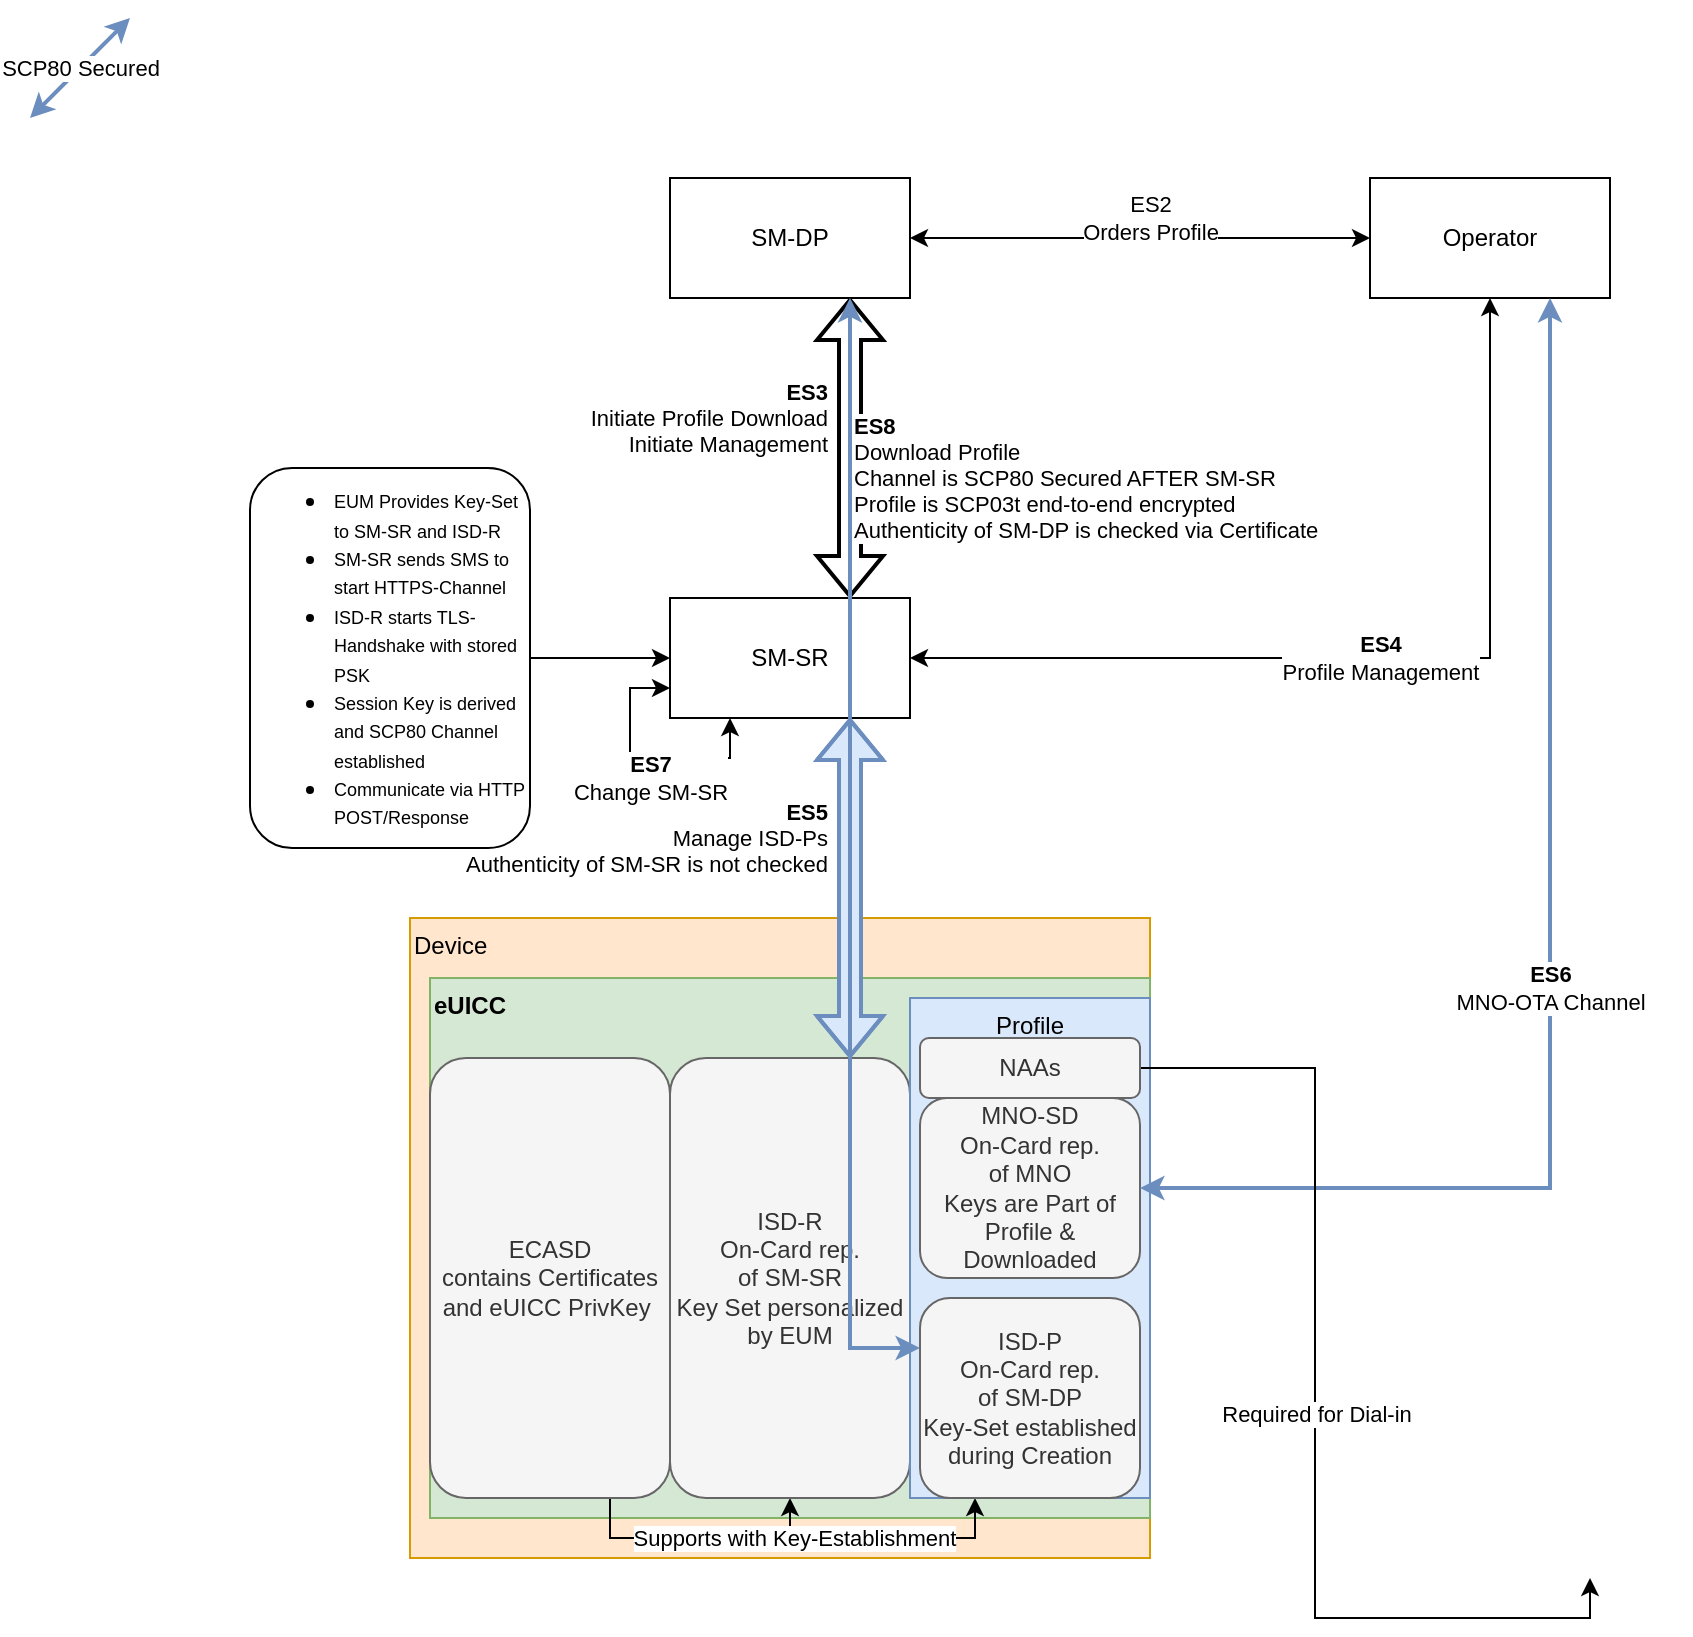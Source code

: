 <mxfile version="17.4.6" type="github">
  <diagram id="QQGfE8T_0_qTIBGh_q0m" name="Page-1">
    <mxGraphModel dx="1220" dy="1112" grid="1" gridSize="10" guides="1" tooltips="1" connect="1" arrows="1" fold="1" page="1" pageScale="1" pageWidth="850" pageHeight="1100" math="0" shadow="0">
      <root>
        <mxCell id="0" />
        <mxCell id="1" parent="0" />
        <mxCell id="Zc0bt-CZmAqfDHOWrtF3-1" value="Device" style="rounded=0;whiteSpace=wrap;html=1;fillColor=#ffe6cc;strokeColor=#d79b00;verticalAlign=top;align=left;" parent="1" vertex="1">
          <mxGeometry x="210" y="470" width="370" height="320" as="geometry" />
        </mxCell>
        <mxCell id="Zc0bt-CZmAqfDHOWrtF3-2" value="ES2&lt;br&gt;Orders Profile" style="edgeStyle=orthogonalEdgeStyle;rounded=0;orthogonalLoop=1;jettySize=auto;html=1;exitX=1;exitY=0.5;exitDx=0;exitDy=0;startArrow=classic;startFill=1;" parent="1" source="-lQ-ry36EHElyneKfI74-1" target="-lQ-ry36EHElyneKfI74-4" edge="1">
          <mxGeometry x="0.043" y="10" relative="1" as="geometry">
            <mxPoint as="offset" />
          </mxGeometry>
        </mxCell>
        <mxCell id="-lQ-ry36EHElyneKfI74-1" value="SM-DP" style="rounded=0;whiteSpace=wrap;html=1;" parent="1" vertex="1">
          <mxGeometry x="340" y="100" width="120" height="60" as="geometry" />
        </mxCell>
        <mxCell id="-lQ-ry36EHElyneKfI74-3" value="eUICC" style="rounded=0;whiteSpace=wrap;html=1;verticalAlign=top;fillColor=#d5e8d4;strokeColor=#82b366;align=left;fontStyle=1" parent="1" vertex="1">
          <mxGeometry x="220" y="500" width="360" height="270" as="geometry" />
        </mxCell>
        <mxCell id="Zc0bt-CZmAqfDHOWrtF3-5" value="&lt;b&gt;ES4&lt;/b&gt;&lt;br&gt;Profile Management" style="edgeStyle=orthogonalEdgeStyle;rounded=0;orthogonalLoop=1;jettySize=auto;html=1;exitX=0.5;exitY=1;exitDx=0;exitDy=0;entryX=1;entryY=0.5;entryDx=0;entryDy=0;startArrow=classic;startFill=1;" parent="1" source="-lQ-ry36EHElyneKfI74-4" target="-lQ-ry36EHElyneKfI74-2" edge="1">
          <mxGeometry relative="1" as="geometry" />
        </mxCell>
        <mxCell id="-lQ-ry36EHElyneKfI74-4" value="Operator" style="rounded=0;whiteSpace=wrap;html=1;" parent="1" vertex="1">
          <mxGeometry x="690" y="100" width="120" height="60" as="geometry" />
        </mxCell>
        <mxCell id="Zc0bt-CZmAqfDHOWrtF3-6" value="&lt;b&gt;ES3&lt;/b&gt;&lt;br&gt;Initiate Profile Download&lt;br&gt;Initiate Management" style="edgeStyle=orthogonalEdgeStyle;rounded=0;orthogonalLoop=1;jettySize=auto;html=1;exitX=0.75;exitY=0;exitDx=0;exitDy=0;entryX=0.75;entryY=1;entryDx=0;entryDy=0;startArrow=classic;startFill=1;align=right;shape=flexArrow;fillColor=none;strokeWidth=2;" parent="1" source="-lQ-ry36EHElyneKfI74-2" target="-lQ-ry36EHElyneKfI74-1" edge="1">
          <mxGeometry x="0.2" y="10" relative="1" as="geometry">
            <mxPoint as="offset" />
          </mxGeometry>
        </mxCell>
        <mxCell id="-lQ-ry36EHElyneKfI74-2" value="SM-SR" style="rounded=0;whiteSpace=wrap;html=1;" parent="1" vertex="1">
          <mxGeometry x="340" y="310" width="120" height="60" as="geometry" />
        </mxCell>
        <mxCell id="-lQ-ry36EHElyneKfI74-17" style="edgeStyle=orthogonalEdgeStyle;rounded=0;orthogonalLoop=1;jettySize=auto;html=1;exitX=0.75;exitY=1;exitDx=0;exitDy=0;entryX=0.5;entryY=1;entryDx=0;entryDy=0;fontSize=9;startArrow=none;startFill=0;" parent="1" source="-lQ-ry36EHElyneKfI74-5" target="-lQ-ry36EHElyneKfI74-6" edge="1">
          <mxGeometry relative="1" as="geometry" />
        </mxCell>
        <mxCell id="-lQ-ry36EHElyneKfI74-18" value="&lt;font style=&quot;font-size: 11px&quot;&gt;Supports with Key-Establishment&lt;/font&gt;" style="edgeStyle=orthogonalEdgeStyle;rounded=0;orthogonalLoop=1;jettySize=auto;html=1;exitX=0.75;exitY=1;exitDx=0;exitDy=0;entryX=0.25;entryY=1;entryDx=0;entryDy=0;fontSize=9;startArrow=none;startFill=0;" parent="1" source="-lQ-ry36EHElyneKfI74-5" target="-lQ-ry36EHElyneKfI74-7" edge="1">
          <mxGeometry relative="1" as="geometry" />
        </mxCell>
        <mxCell id="-lQ-ry36EHElyneKfI74-5" value="ECASD&lt;br&gt;contains Certificates and eUICC PrivKey&amp;nbsp;" style="rounded=1;whiteSpace=wrap;html=1;fillColor=#f5f5f5;fontColor=#333333;strokeColor=#666666;" parent="1" vertex="1">
          <mxGeometry x="220" y="540" width="120" height="220" as="geometry" />
        </mxCell>
        <mxCell id="-lQ-ry36EHElyneKfI74-12" value="&lt;b&gt;ES5&lt;/b&gt;&lt;br&gt;Manage ISD-Ps&lt;br&gt;Authenticity of SM-SR is not checked" style="edgeStyle=orthogonalEdgeStyle;rounded=0;orthogonalLoop=1;jettySize=auto;html=1;exitX=0.75;exitY=0;exitDx=0;exitDy=0;entryX=0.75;entryY=1;entryDx=0;entryDy=0;startArrow=classic;startFill=1;strokeWidth=2;fillColor=#dae8fc;strokeColor=#6c8ebf;shape=flexArrow;align=right;" parent="1" source="-lQ-ry36EHElyneKfI74-6" target="-lQ-ry36EHElyneKfI74-2" edge="1">
          <mxGeometry x="0.294" y="10" relative="1" as="geometry">
            <Array as="points">
              <mxPoint x="430" y="460" />
              <mxPoint x="430" y="460" />
            </Array>
            <mxPoint as="offset" />
          </mxGeometry>
        </mxCell>
        <mxCell id="-lQ-ry36EHElyneKfI74-6" value="ISD-R&lt;br&gt;On-Card rep. &lt;br&gt;of SM-SR&lt;br&gt;Key Set personalized by EUM" style="rounded=1;whiteSpace=wrap;html=1;fillColor=#f5f5f5;fontColor=#333333;strokeColor=#666666;" parent="1" vertex="1">
          <mxGeometry x="340" y="540" width="120" height="220" as="geometry" />
        </mxCell>
        <mxCell id="-lQ-ry36EHElyneKfI74-11" value="Profile" style="rounded=0;whiteSpace=wrap;html=1;verticalAlign=top;fillColor=#dae8fc;strokeColor=#6c8ebf;" parent="1" vertex="1">
          <mxGeometry x="460" y="510" width="120" height="250" as="geometry" />
        </mxCell>
        <mxCell id="-lQ-ry36EHElyneKfI74-16" value="&lt;font style=&quot;font-size: 11px&quot;&gt;&lt;b&gt;ES8&lt;/b&gt;&lt;br&gt;Download Profile&lt;br&gt;Channel is &lt;/font&gt;&lt;font style=&quot;font-size: 11px&quot;&gt;&lt;font style=&quot;font-size: 11px&quot;&gt;S&lt;/font&gt;CP80 Secured AFTER SM-SR&lt;br&gt;Profile is SCP03t end-to-end encrypted&lt;br&gt;Authenticity of SM-DP is checked via Certificate&lt;br&gt;&lt;/font&gt;" style="edgeStyle=orthogonalEdgeStyle;rounded=0;orthogonalLoop=1;jettySize=auto;html=1;exitX=0.75;exitY=1;exitDx=0;exitDy=0;entryX=0;entryY=0.25;entryDx=0;entryDy=0;fontSize=9;startArrow=classic;startFill=1;align=left;fillColor=#dae8fc;strokeColor=#6c8ebf;strokeWidth=2;" parent="1" source="-lQ-ry36EHElyneKfI74-1" target="-lQ-ry36EHElyneKfI74-7" edge="1">
          <mxGeometry x="-0.679" relative="1" as="geometry">
            <Array as="points">
              <mxPoint x="430" y="685" />
            </Array>
            <mxPoint as="offset" />
          </mxGeometry>
        </mxCell>
        <mxCell id="-lQ-ry36EHElyneKfI74-7" value="ISD-P&lt;br&gt;On-Card rep. &lt;br&gt;of SM-DP&lt;br&gt;Key-Set established during Creation" style="rounded=1;whiteSpace=wrap;html=1;fillColor=#f5f5f5;strokeColor=#666666;fontColor=#333333;" parent="1" vertex="1">
          <mxGeometry x="465" y="660" width="110" height="100" as="geometry" />
        </mxCell>
        <mxCell id="-lQ-ry36EHElyneKfI74-8" value="MNO-SD&lt;br&gt;On-Card rep.&lt;br&gt;of MNO&lt;br&gt;Keys are Part of Profile &amp;amp; Downloaded" style="rounded=1;whiteSpace=wrap;html=1;fillColor=#f5f5f5;strokeColor=#666666;fontColor=#333333;" parent="1" vertex="1">
          <mxGeometry x="465" y="560" width="110" height="90" as="geometry" />
        </mxCell>
        <mxCell id="-lQ-ry36EHElyneKfI74-20" style="edgeStyle=orthogonalEdgeStyle;rounded=0;orthogonalLoop=1;jettySize=auto;html=1;exitX=1;exitY=0.5;exitDx=0;exitDy=0;fontSize=9;startArrow=none;startFill=0;entryX=0;entryY=0.5;entryDx=0;entryDy=0;" parent="1" source="-lQ-ry36EHElyneKfI74-14" target="-lQ-ry36EHElyneKfI74-2" edge="1">
          <mxGeometry relative="1" as="geometry" />
        </mxCell>
        <mxCell id="-lQ-ry36EHElyneKfI74-14" value="&lt;ul&gt;&lt;li&gt;&lt;font style=&quot;font-size: 9px&quot;&gt;EUM Provides Key-Set to SM-SR and ISD-R&lt;/font&gt;&lt;/li&gt;&lt;li&gt;&lt;font style=&quot;font-size: 9px&quot;&gt;SM-SR sends SMS to start HTTPS-Channel&lt;/font&gt;&lt;/li&gt;&lt;li&gt;&lt;font style=&quot;font-size: 9px&quot;&gt;ISD-R starts TLS-Handshake with stored PSK&lt;/font&gt;&lt;/li&gt;&lt;li&gt;&lt;font style=&quot;font-size: 9px&quot;&gt;Session Key is derived and SCP80 Channel established&lt;/font&gt;&lt;/li&gt;&lt;li&gt;&lt;font style=&quot;font-size: 9px&quot;&gt;Communicate via HTTP POST/Response&amp;nbsp;&lt;/font&gt;&lt;/li&gt;&lt;/ul&gt;" style="whiteSpace=wrap;html=1;backgroundOutline=1;darkOpacity=0.05;rounded=1;align=left;verticalAlign=middle;" parent="1" vertex="1">
          <mxGeometry x="130" y="245" width="140" height="190" as="geometry" />
        </mxCell>
        <mxCell id="-lQ-ry36EHElyneKfI74-15" value="&lt;font style=&quot;font-size: 11px&quot;&gt;&lt;b&gt;ES6&lt;br&gt;&lt;/b&gt;MNO-OTA Channel&lt;br&gt;&lt;/font&gt;" style="edgeStyle=orthogonalEdgeStyle;rounded=0;orthogonalLoop=1;jettySize=auto;html=1;exitX=0.75;exitY=1;exitDx=0;exitDy=0;entryX=1;entryY=0.5;entryDx=0;entryDy=0;fontSize=9;startArrow=classic;startFill=1;strokeWidth=2;fillColor=#dae8fc;strokeColor=#6c8ebf;" parent="1" source="-lQ-ry36EHElyneKfI74-4" target="-lQ-ry36EHElyneKfI74-8" edge="1">
          <mxGeometry x="0.062" relative="1" as="geometry">
            <mxPoint as="offset" />
          </mxGeometry>
        </mxCell>
        <mxCell id="-lQ-ry36EHElyneKfI74-24" value="&lt;font style=&quot;font-size: 11px&quot;&gt;Required for Dial-in&lt;/font&gt;" style="edgeStyle=orthogonalEdgeStyle;rounded=0;orthogonalLoop=1;jettySize=auto;html=1;exitX=1;exitY=0.5;exitDx=0;exitDy=0;entryX=0.5;entryY=1;entryDx=0;entryDy=0;fontSize=9;startArrow=none;startFill=0;" parent="1" source="-lQ-ry36EHElyneKfI74-21" target="-lQ-ry36EHElyneKfI74-23" edge="1">
          <mxGeometry relative="1" as="geometry" />
        </mxCell>
        <mxCell id="-lQ-ry36EHElyneKfI74-21" value="NAAs" style="rounded=1;whiteSpace=wrap;html=1;fillColor=#f5f5f5;strokeColor=#666666;fontColor=#333333;" parent="1" vertex="1">
          <mxGeometry x="465" y="530" width="110" height="30" as="geometry" />
        </mxCell>
        <mxCell id="-lQ-ry36EHElyneKfI74-23" value="" style="shape=image;html=1;verticalAlign=top;verticalLabelPosition=bottom;labelBackgroundColor=#ffffff;imageAspect=0;aspect=fixed;image=https://cdn4.iconfinder.com/data/icons/internet-networking-and-communication-glyph-24/24/Coverage_level_signal_bars_signal_strength_wireless_connectivity_wireless_internet-128.png;rounded=1;fontSize=9;" parent="1" vertex="1">
          <mxGeometry x="750" y="700" width="100" height="100" as="geometry" />
        </mxCell>
        <mxCell id="-lQ-ry36EHElyneKfI74-25" value="SCP80 Secured" style="endArrow=classic;startArrow=classic;html=1;rounded=0;fontSize=11;strokeWidth=2;fillColor=#dae8fc;strokeColor=#6c8ebf;" parent="1" edge="1">
          <mxGeometry width="50" height="50" relative="1" as="geometry">
            <mxPoint x="20" y="70" as="sourcePoint" />
            <mxPoint x="70" y="20" as="targetPoint" />
            <Array as="points">
              <mxPoint x="40" y="50" />
            </Array>
          </mxGeometry>
        </mxCell>
        <mxCell id="Zc0bt-CZmAqfDHOWrtF3-7" value="&lt;b&gt;ES7&lt;br&gt;&lt;/b&gt;Change SM-SR" style="edgeStyle=orthogonalEdgeStyle;rounded=0;orthogonalLoop=1;jettySize=auto;html=1;exitX=0;exitY=0.75;exitDx=0;exitDy=0;entryX=0.25;entryY=1;entryDx=0;entryDy=0;startArrow=classic;startFill=1;" parent="1" source="-lQ-ry36EHElyneKfI74-2" target="-lQ-ry36EHElyneKfI74-2" edge="1">
          <mxGeometry x="0.04" y="-10" relative="1" as="geometry">
            <Array as="points">
              <mxPoint x="320" y="355" />
              <mxPoint x="320" y="390" />
              <mxPoint x="370" y="390" />
            </Array>
            <mxPoint as="offset" />
          </mxGeometry>
        </mxCell>
      </root>
    </mxGraphModel>
  </diagram>
</mxfile>
